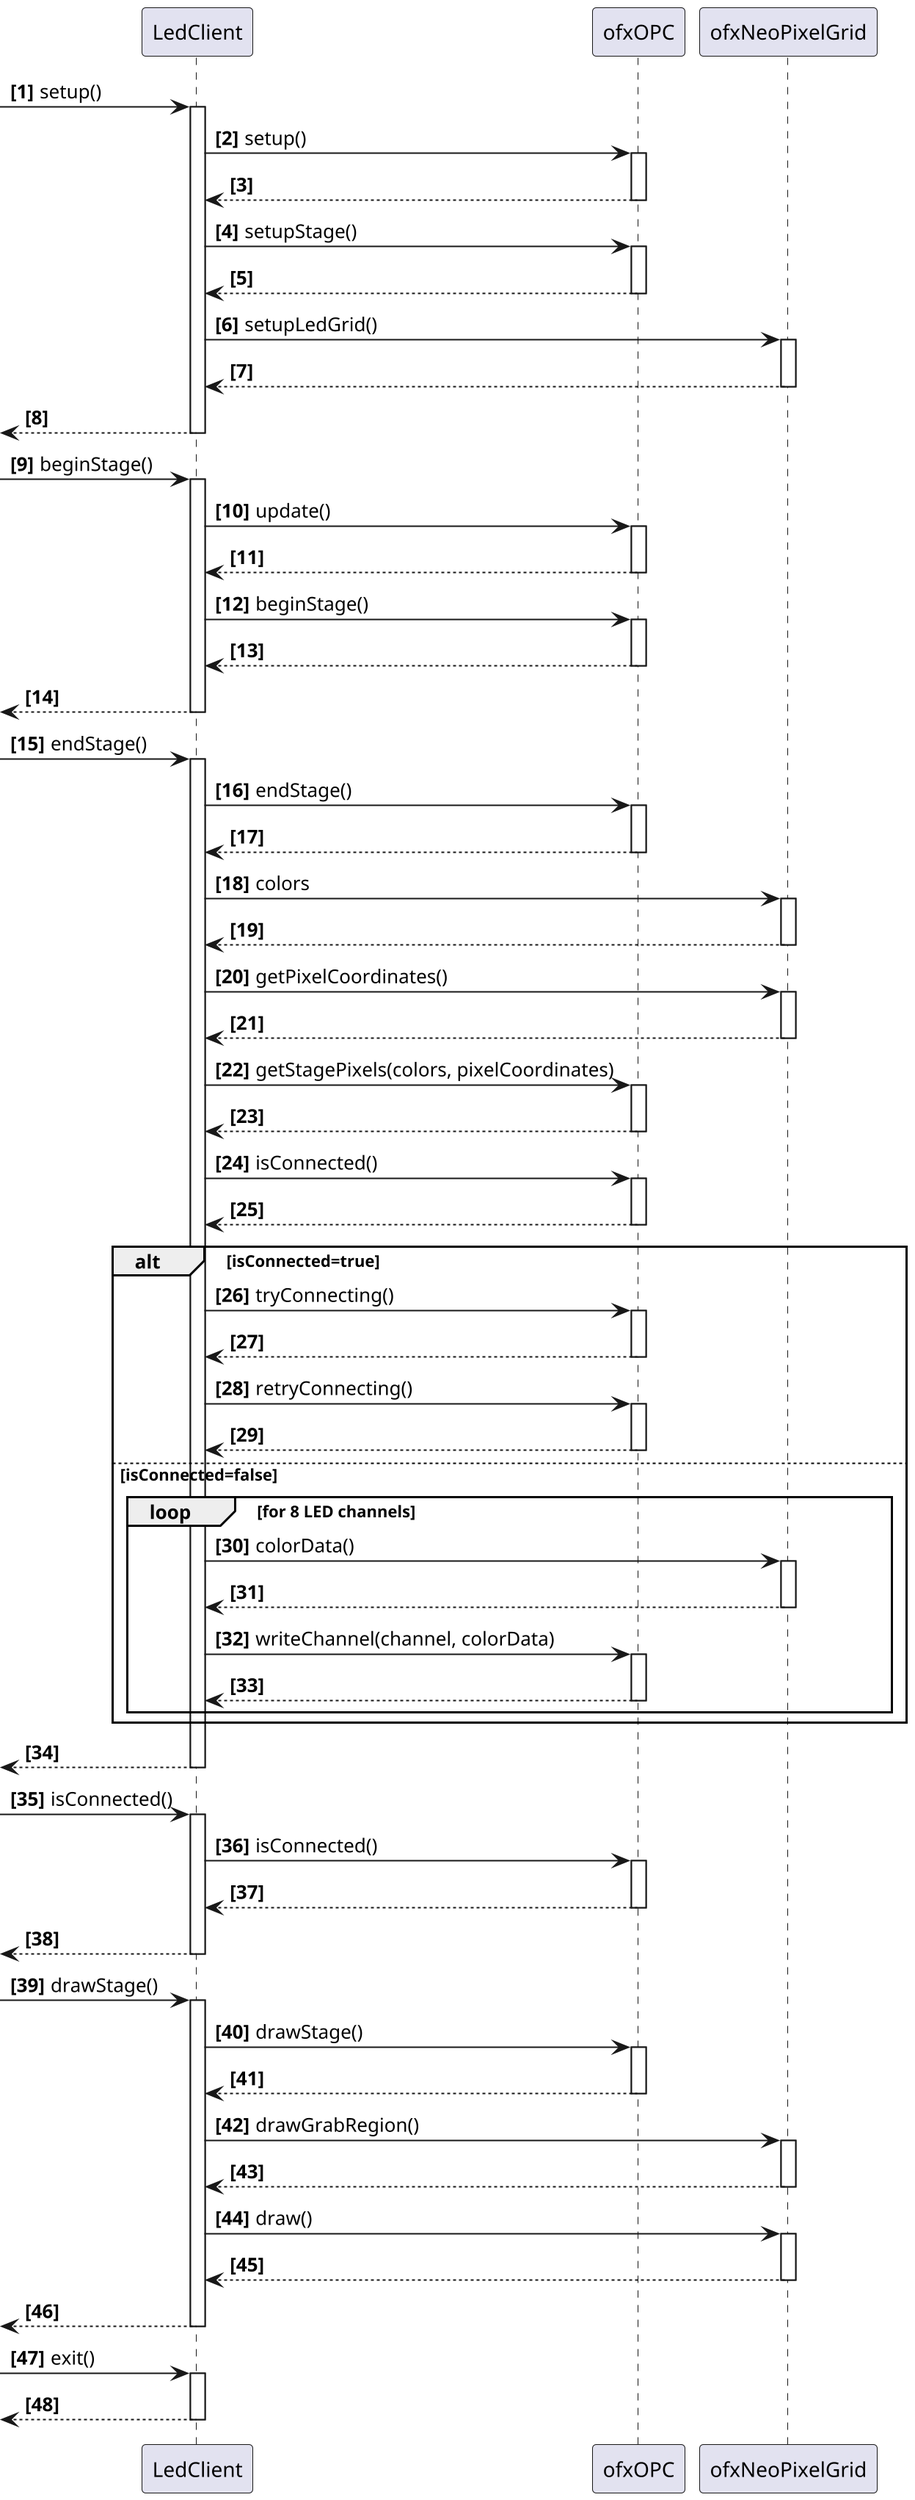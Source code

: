 @startuml Led Client
scale 2
autonumber "<b>[0]"

participant LedClient
participant ofxOPC
participant ofxNeoPixelGrid

[-> LedClient : setup()
activate LedClient
LedClient -> ofxOPC : setup()
activate ofxOPC
LedClient <-- ofxOPC
deactivate ofxOPC
LedClient -> ofxOPC : setupStage()
activate ofxOPC
LedClient <-- ofxOPC
deactivate ofxOPC
LedClient -> ofxNeoPixelGrid : setupLedGrid()
activate ofxNeoPixelGrid
LedClient <-- ofxNeoPixelGrid
deactivate ofxNeoPixelGrid
[<-- LedClient
deactivate LedClient

[-> LedClient : beginStage()
activate LedClient
LedClient -> ofxOPC : update()
activate ofxOPC
LedClient <-- ofxOPC
deactivate ofxOPC
LedClient -> ofxOPC : beginStage()
activate ofxOPC
LedClient <-- ofxOPC
deactivate ofxOPC
[<-- LedClient
deactivate LedClient

[-> LedClient : endStage()
activate LedClient
LedClient -> ofxOPC : endStage()
activate ofxOPC
LedClient <-- ofxOPC
deactivate ofxOPC
LedClient -> ofxNeoPixelGrid : colors
activate ofxNeoPixelGrid
LedClient <-- ofxNeoPixelGrid
deactivate ofxNeoPixelGrid
LedClient -> ofxNeoPixelGrid : getPixelCoordinates()
activate ofxNeoPixelGrid
LedClient <-- ofxNeoPixelGrid
deactivate ofxNeoPixelGrid
LedClient -> ofxOPC : getStagePixels(colors, pixelCoordinates)
activate ofxOPC
LedClient <-- ofxOPC
deactivate ofxOPC
LedClient -> ofxOPC : isConnected()
activate ofxOPC
LedClient <-- ofxOPC
deactivate ofxOPC
alt isConnected=true
    LedClient -> ofxOPC : tryConnecting()
    activate ofxOPC
    LedClient <-- ofxOPC
    deactivate ofxOPC
    LedClient -> ofxOPC : retryConnecting()
    activate ofxOPC
    LedClient <-- ofxOPC
    deactivate ofxOPC
else isConnected=false
    loop for 8 LED channels
        LedClient -> ofxNeoPixelGrid : colorData()
        activate ofxNeoPixelGrid
        LedClient <-- ofxNeoPixelGrid
        deactivate ofxNeoPixelGrid
        LedClient -> ofxOPC : writeChannel(channel, colorData)
        activate ofxOPC
        LedClient <-- ofxOPC
        deactivate ofxOPC
    end
end

[<-- LedClient
deactivate LedClient

[-> LedClient : isConnected()
activate LedClient
LedClient -> ofxOPC : isConnected() 
activate ofxOPC
LedClient <-- ofxOPC
deactivate ofxOPC
[<-- LedClient
deactivate LedClient

[-> LedClient : drawStage()
activate LedClient
LedClient -> ofxOPC : drawStage()
activate ofxOPC
LedClient <-- ofxOPC
deactivate ofxOPC

LedClient -> ofxNeoPixelGrid : drawGrabRegion()
activate ofxNeoPixelGrid
LedClient <-- ofxNeoPixelGrid
deactivate ofxNeoPixelGrid

LedClient -> ofxNeoPixelGrid : draw()
activate ofxNeoPixelGrid
LedClient <-- ofxNeoPixelGrid
deactivate ofxNeoPixelGrid

[<-- LedClient
deactivate LedClient


[-> LedClient : exit()
activate LedClient
[<-- LedClient
deactivate LedClient

@enduml